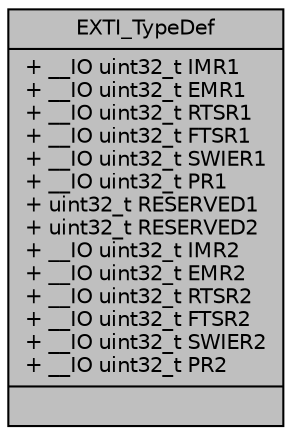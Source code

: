 digraph "EXTI_TypeDef"
{
 // LATEX_PDF_SIZE
  edge [fontname="Helvetica",fontsize="10",labelfontname="Helvetica",labelfontsize="10"];
  node [fontname="Helvetica",fontsize="10",shape=record];
  Node1 [label="{EXTI_TypeDef\n|+ __IO uint32_t IMR1\l+ __IO uint32_t EMR1\l+ __IO uint32_t RTSR1\l+ __IO uint32_t FTSR1\l+ __IO uint32_t SWIER1\l+ __IO uint32_t PR1\l+ uint32_t RESERVED1\l+ uint32_t RESERVED2\l+ __IO uint32_t IMR2\l+ __IO uint32_t EMR2\l+ __IO uint32_t RTSR2\l+ __IO uint32_t FTSR2\l+ __IO uint32_t SWIER2\l+ __IO uint32_t PR2\l|}",height=0.2,width=0.4,color="black", fillcolor="grey75", style="filled", fontcolor="black",tooltip="External Interrupt/Event Controller."];
}
